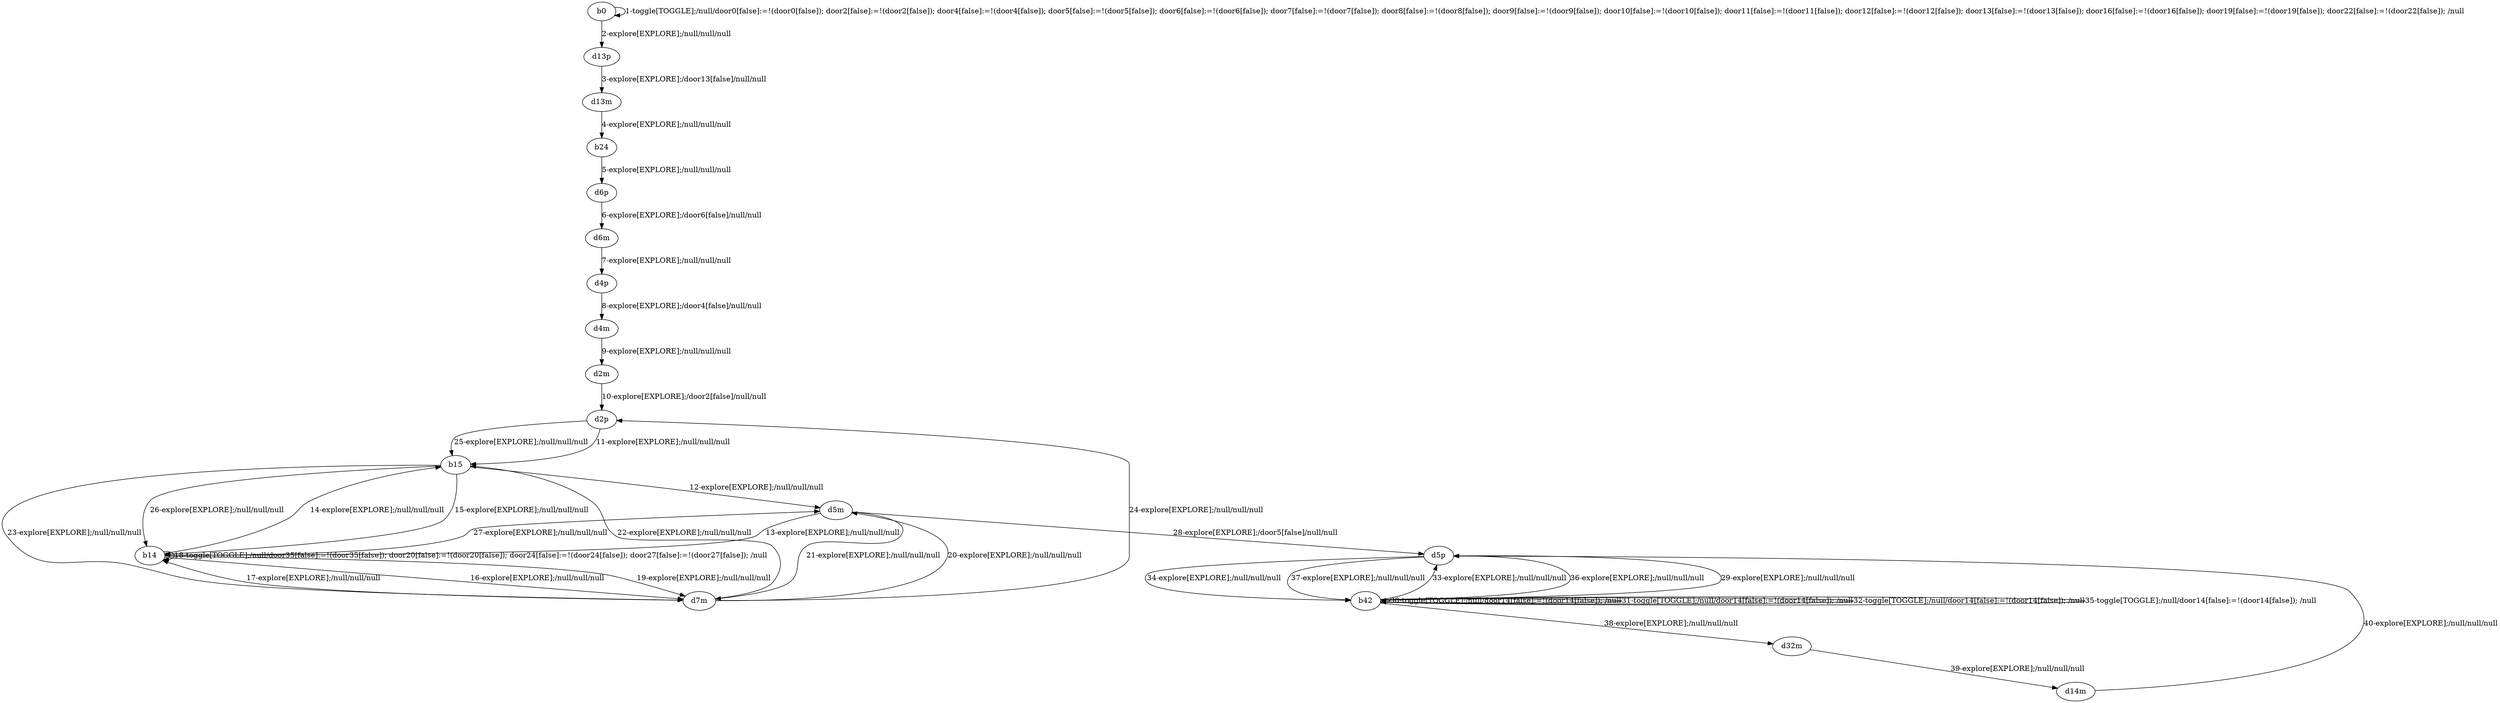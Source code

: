 # Total number of goals covered by this test: 1
# d14m --> d5p

digraph g {
"b0" -> "b0" [label = "1-toggle[TOGGLE];/null/door0[false]:=!(door0[false]); door2[false]:=!(door2[false]); door4[false]:=!(door4[false]); door5[false]:=!(door5[false]); door6[false]:=!(door6[false]); door7[false]:=!(door7[false]); door8[false]:=!(door8[false]); door9[false]:=!(door9[false]); door10[false]:=!(door10[false]); door11[false]:=!(door11[false]); door12[false]:=!(door12[false]); door13[false]:=!(door13[false]); door16[false]:=!(door16[false]); door19[false]:=!(door19[false]); door22[false]:=!(door22[false]); /null"];
"b0" -> "d13p" [label = "2-explore[EXPLORE];/null/null/null"];
"d13p" -> "d13m" [label = "3-explore[EXPLORE];/door13[false]/null/null"];
"d13m" -> "b24" [label = "4-explore[EXPLORE];/null/null/null"];
"b24" -> "d6p" [label = "5-explore[EXPLORE];/null/null/null"];
"d6p" -> "d6m" [label = "6-explore[EXPLORE];/door6[false]/null/null"];
"d6m" -> "d4p" [label = "7-explore[EXPLORE];/null/null/null"];
"d4p" -> "d4m" [label = "8-explore[EXPLORE];/door4[false]/null/null"];
"d4m" -> "d2m" [label = "9-explore[EXPLORE];/null/null/null"];
"d2m" -> "d2p" [label = "10-explore[EXPLORE];/door2[false]/null/null"];
"d2p" -> "b15" [label = "11-explore[EXPLORE];/null/null/null"];
"b15" -> "d5m" [label = "12-explore[EXPLORE];/null/null/null"];
"d5m" -> "b14" [label = "13-explore[EXPLORE];/null/null/null"];
"b14" -> "b15" [label = "14-explore[EXPLORE];/null/null/null"];
"b15" -> "b14" [label = "15-explore[EXPLORE];/null/null/null"];
"b14" -> "d7m" [label = "16-explore[EXPLORE];/null/null/null"];
"d7m" -> "b14" [label = "17-explore[EXPLORE];/null/null/null"];
"b14" -> "b14" [label = "18-toggle[TOGGLE];/null/door35[false]:=!(door35[false]); door20[false]:=!(door20[false]); door24[false]:=!(door24[false]); door27[false]:=!(door27[false]); /null"];
"b14" -> "d7m" [label = "19-explore[EXPLORE];/null/null/null"];
"d7m" -> "d5m" [label = "20-explore[EXPLORE];/null/null/null"];
"d5m" -> "d7m" [label = "21-explore[EXPLORE];/null/null/null"];
"d7m" -> "b15" [label = "22-explore[EXPLORE];/null/null/null"];
"b15" -> "d7m" [label = "23-explore[EXPLORE];/null/null/null"];
"d7m" -> "d2p" [label = "24-explore[EXPLORE];/null/null/null"];
"d2p" -> "b15" [label = "25-explore[EXPLORE];/null/null/null"];
"b15" -> "b14" [label = "26-explore[EXPLORE];/null/null/null"];
"b14" -> "d5m" [label = "27-explore[EXPLORE];/null/null/null"];
"d5m" -> "d5p" [label = "28-explore[EXPLORE];/door5[false]/null/null"];
"d5p" -> "b42" [label = "29-explore[EXPLORE];/null/null/null"];
"b42" -> "b42" [label = "30-toggle[TOGGLE];/null/door14[false]:=!(door14[false]); /null"];
"b42" -> "b42" [label = "31-toggle[TOGGLE];/null/door14[false]:=!(door14[false]); /null"];
"b42" -> "b42" [label = "32-toggle[TOGGLE];/null/door14[false]:=!(door14[false]); /null"];
"b42" -> "d5p" [label = "33-explore[EXPLORE];/null/null/null"];
"d5p" -> "b42" [label = "34-explore[EXPLORE];/null/null/null"];
"b42" -> "b42" [label = "35-toggle[TOGGLE];/null/door14[false]:=!(door14[false]); /null"];
"b42" -> "d5p" [label = "36-explore[EXPLORE];/null/null/null"];
"d5p" -> "b42" [label = "37-explore[EXPLORE];/null/null/null"];
"b42" -> "d32m" [label = "38-explore[EXPLORE];/null/null/null"];
"d32m" -> "d14m" [label = "39-explore[EXPLORE];/null/null/null"];
"d14m" -> "d5p" [label = "40-explore[EXPLORE];/null/null/null"];
}